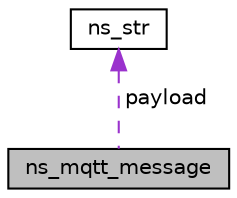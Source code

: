 digraph "ns_mqtt_message"
{
  edge [fontname="Helvetica",fontsize="10",labelfontname="Helvetica",labelfontsize="10"];
  node [fontname="Helvetica",fontsize="10",shape=record];
  Node1 [label="ns_mqtt_message",height=0.2,width=0.4,color="black", fillcolor="grey75", style="filled", fontcolor="black"];
  Node2 -> Node1 [dir="back",color="darkorchid3",fontsize="10",style="dashed",label=" payload" ,fontname="Helvetica"];
  Node2 [label="ns_str",height=0.2,width=0.4,color="black", fillcolor="white", style="filled",URL="$structns__str.html"];
}
